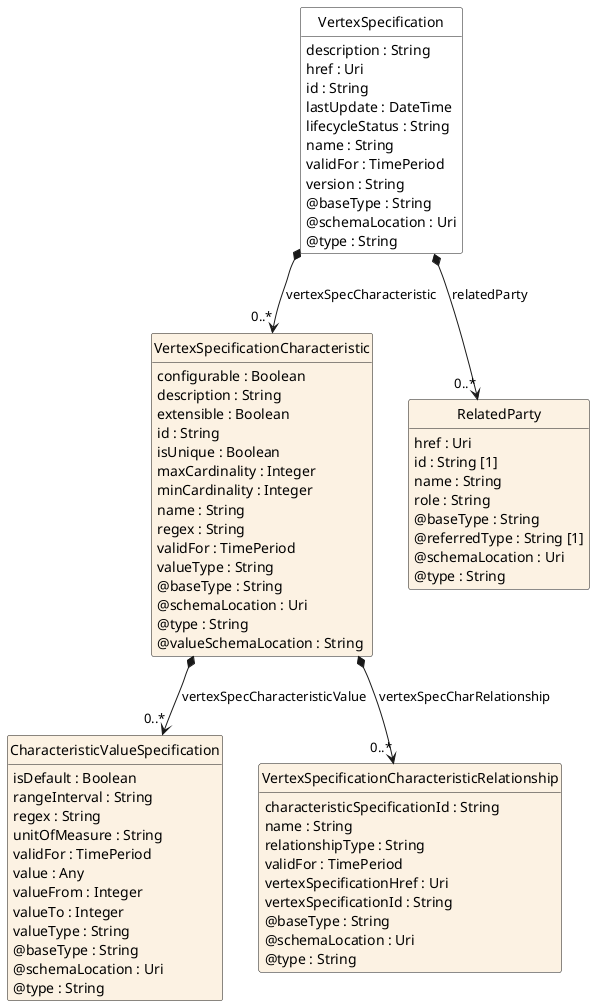 @startuml
hide circle
hide methods
hide stereotype
show <<Enumeration>> stereotype
skinparam class {
   BackgroundColor<<Enumeration>> #E6F5F7
   BackgroundColor<<Ref>> #FFFFE0
   BackgroundColor<<Pivot>> #FFFFFFF
   BackgroundColor<<SimpleType>> #E2F0DA
   BackgroundColor #FCF2E3
}

class VertexSpecification <<Pivot>> {
    description : String
    href : Uri
    id : String
    lastUpdate : DateTime
    lifecycleStatus : String
    name : String
    validFor : TimePeriod
    version : String
    @baseType : String
    @schemaLocation : Uri
    @type : String
}

class VertexSpecificationCharacteristic  {
    configurable : Boolean
    description : String
    extensible : Boolean
    id : String
    isUnique : Boolean
    maxCardinality : Integer
    minCardinality : Integer
    name : String
    regex : String
    validFor : TimePeriod
    valueType : String
    @baseType : String
    @schemaLocation : Uri
    @type : String
    @valueSchemaLocation : String
}

class CharacteristicValueSpecification  {
    isDefault : Boolean
    rangeInterval : String
    regex : String
    unitOfMeasure : String
    validFor : TimePeriod
    value : Any
    valueFrom : Integer
    valueTo : Integer
    valueType : String
    @baseType : String
    @schemaLocation : Uri
    @type : String
}

class VertexSpecificationCharacteristicRelationship  {
    characteristicSpecificationId : String
    name : String
    relationshipType : String
    validFor : TimePeriod
    vertexSpecificationHref : Uri
    vertexSpecificationId : String
    @baseType : String
    @schemaLocation : Uri
    @type : String
}

class RelatedParty  {
    href : Uri
    id : String [1]
    name : String
    role : String
    @baseType : String
    @referredType : String [1]
    @schemaLocation : Uri
    @type : String
}

VertexSpecification *-->  "0..*" RelatedParty : relatedParty

VertexSpecification *-->  "0..*" VertexSpecificationCharacteristic : vertexSpecCharacteristic

VertexSpecificationCharacteristic *-->  "0..*" VertexSpecificationCharacteristicRelationship : vertexSpecCharRelationship

VertexSpecificationCharacteristic *-->  "0..*" CharacteristicValueSpecification : vertexSpecCharacteristicValue

@enduml